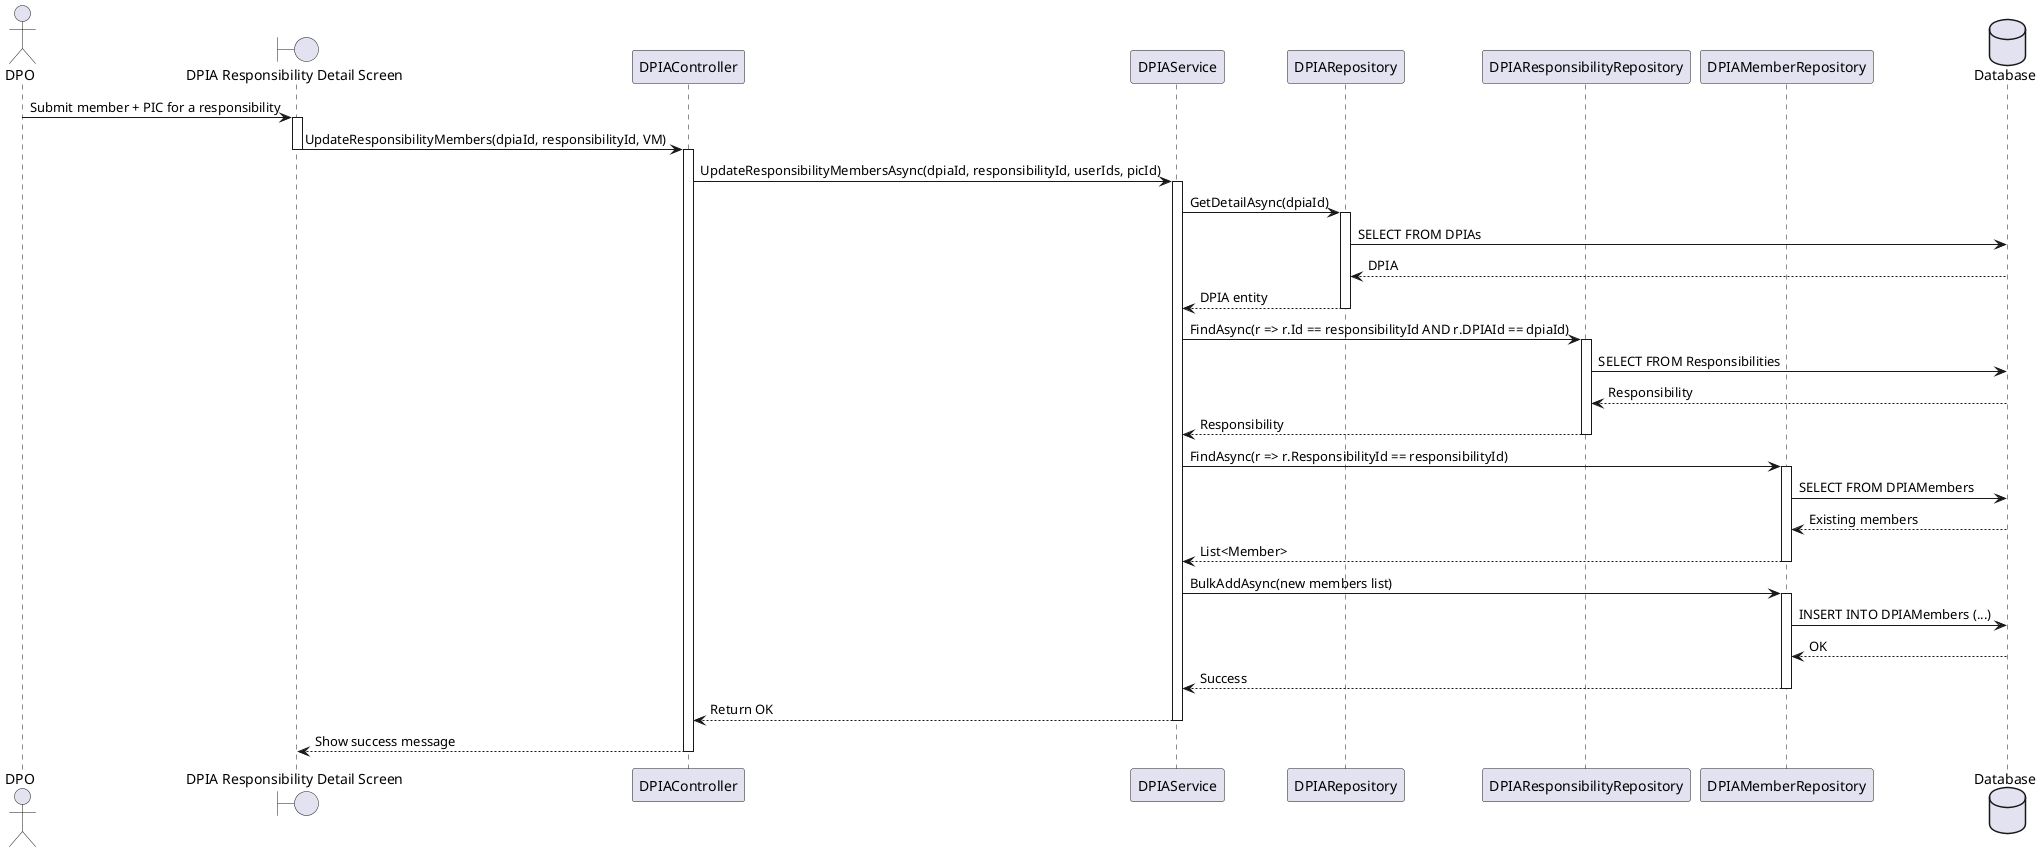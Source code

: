 @startuml
actor DPO
boundary "DPIA Responsibility Detail Screen" as Screen
participant "DPIAController" as Controller
participant "DPIAService" as Service
participant "DPIARepository" as DPIARepo
participant "DPIAResponsibilityRepository" as RespRepo
participant "DPIAMemberRepository" as MemberRepo
database "Database" as DB

DPO -> Screen : Submit member + PIC for a responsibility
activate Screen
Screen -> Controller : UpdateResponsibilityMembers(dpiaId, responsibilityId, VM)
deactivate Screen
activate Controller

Controller -> Service : UpdateResponsibilityMembersAsync(dpiaId, responsibilityId, userIds, picId)
activate Service

Service -> DPIARepo : GetDetailAsync(dpiaId)
activate DPIARepo
DPIARepo -> DB : SELECT FROM DPIAs 
DB --> DPIARepo : DPIA
DPIARepo --> Service : DPIA entity
deactivate DPIARepo

Service -> RespRepo : FindAsync(r => r.Id == responsibilityId AND r.DPIAId == dpiaId)
activate RespRepo
RespRepo -> DB : SELECT FROM Responsibilities 
DB --> RespRepo : Responsibility
RespRepo --> Service : Responsibility
deactivate RespRepo

Service -> MemberRepo : FindAsync(r => r.ResponsibilityId == responsibilityId)
activate MemberRepo
MemberRepo -> DB : SELECT FROM DPIAMembers 
DB --> MemberRepo : Existing members
MemberRepo --> Service : List<Member>
deactivate MemberRepo

Service -> MemberRepo : BulkAddAsync(new members list)
activate MemberRepo
MemberRepo -> DB : INSERT INTO DPIAMembers (...)
DB --> MemberRepo : OK
MemberRepo --> Service : Success
deactivate MemberRepo

Service --> Controller : Return OK
deactivate Service
Controller --> Screen : Show success message
deactivate Controller
@enduml
